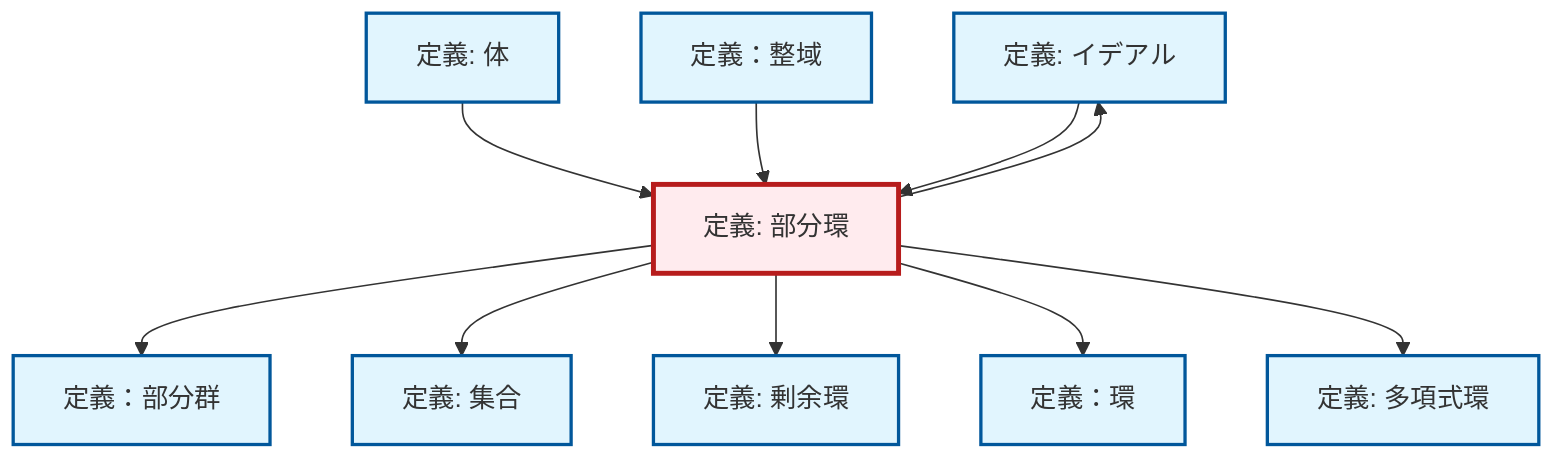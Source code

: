 graph TD
    classDef definition fill:#e1f5fe,stroke:#01579b,stroke-width:2px
    classDef theorem fill:#f3e5f5,stroke:#4a148c,stroke-width:2px
    classDef axiom fill:#fff3e0,stroke:#e65100,stroke-width:2px
    classDef example fill:#e8f5e9,stroke:#1b5e20,stroke-width:2px
    classDef current fill:#ffebee,stroke:#b71c1c,stroke-width:3px
    def-ideal["定義: イデアル"]:::definition
    def-set["定義: 集合"]:::definition
    def-ring["定義：環"]:::definition
    def-integral-domain["定義：整域"]:::definition
    def-field["定義: 体"]:::definition
    def-quotient-ring["定義: 剰余環"]:::definition
    def-subring["定義: 部分環"]:::definition
    def-polynomial-ring["定義: 多項式環"]:::definition
    def-subgroup["定義：部分群"]:::definition
    def-subring --> def-ideal
    def-field --> def-subring
    def-subring --> def-subgroup
    def-subring --> def-set
    def-subring --> def-quotient-ring
    def-integral-domain --> def-subring
    def-subring --> def-ring
    def-ideal --> def-subring
    def-subring --> def-polynomial-ring
    class def-subring current